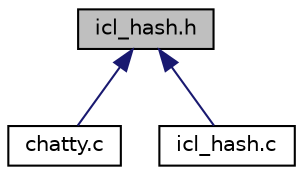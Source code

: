 digraph "icl_hash.h"
{
  edge [fontname="Helvetica",fontsize="10",labelfontname="Helvetica",labelfontsize="10"];
  node [fontname="Helvetica",fontsize="10",shape=record];
  Node1 [label="icl_hash.h",height=0.2,width=0.4,color="black", fillcolor="grey75", style="filled", fontcolor="black"];
  Node1 -> Node2 [dir="back",color="midnightblue",fontsize="10",style="solid",fontname="Helvetica"];
  Node2 [label="chatty.c",height=0.2,width=0.4,color="black", fillcolor="white", style="filled",URL="$chatty_8c.html",tooltip="File principale del server chatterbox. "];
  Node1 -> Node3 [dir="back",color="midnightblue",fontsize="10",style="solid",fontname="Helvetica"];
  Node3 [label="icl_hash.c",height=0.2,width=0.4,color="black", fillcolor="white", style="filled",URL="$icl__hash_8c.html"];
}
